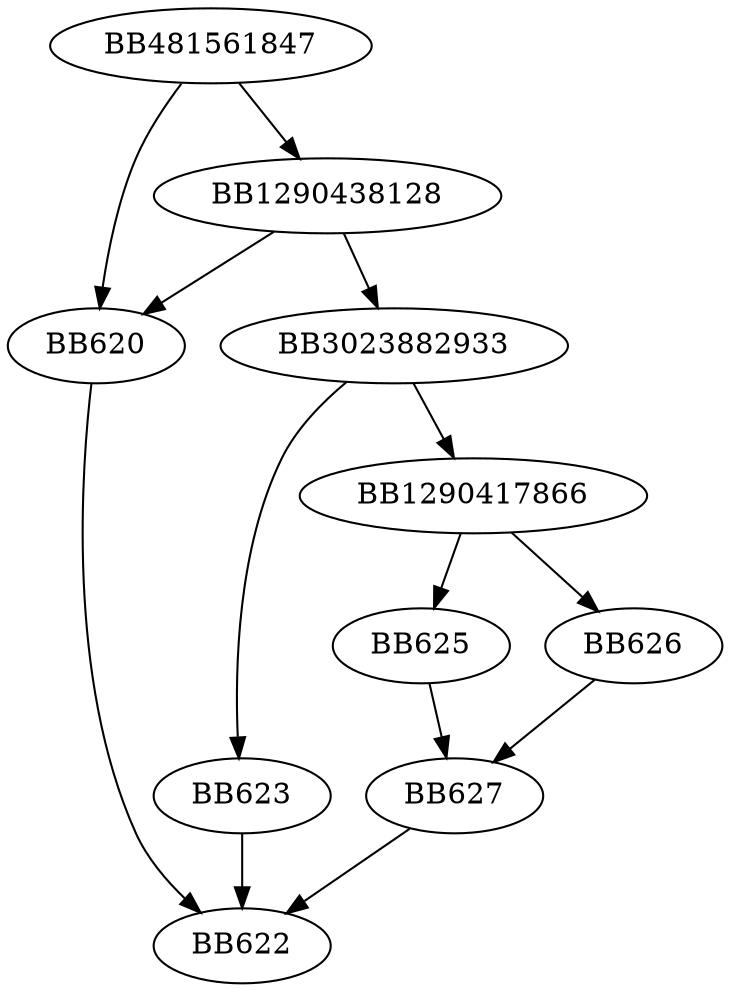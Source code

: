 digraph G{
	BB481561847->BB1290438128;
	BB481561847->BB620;
	BB1290438128->BB620;
	BB1290438128->BB3023882933;
	BB620->BB622;
	BB3023882933->BB623;
	BB3023882933->BB1290417866;
	BB1290417866->BB625;
	BB1290417866->BB626;
	BB625->BB627;
	BB626->BB627;
	BB627->BB622;
	BB623->BB622;
}
